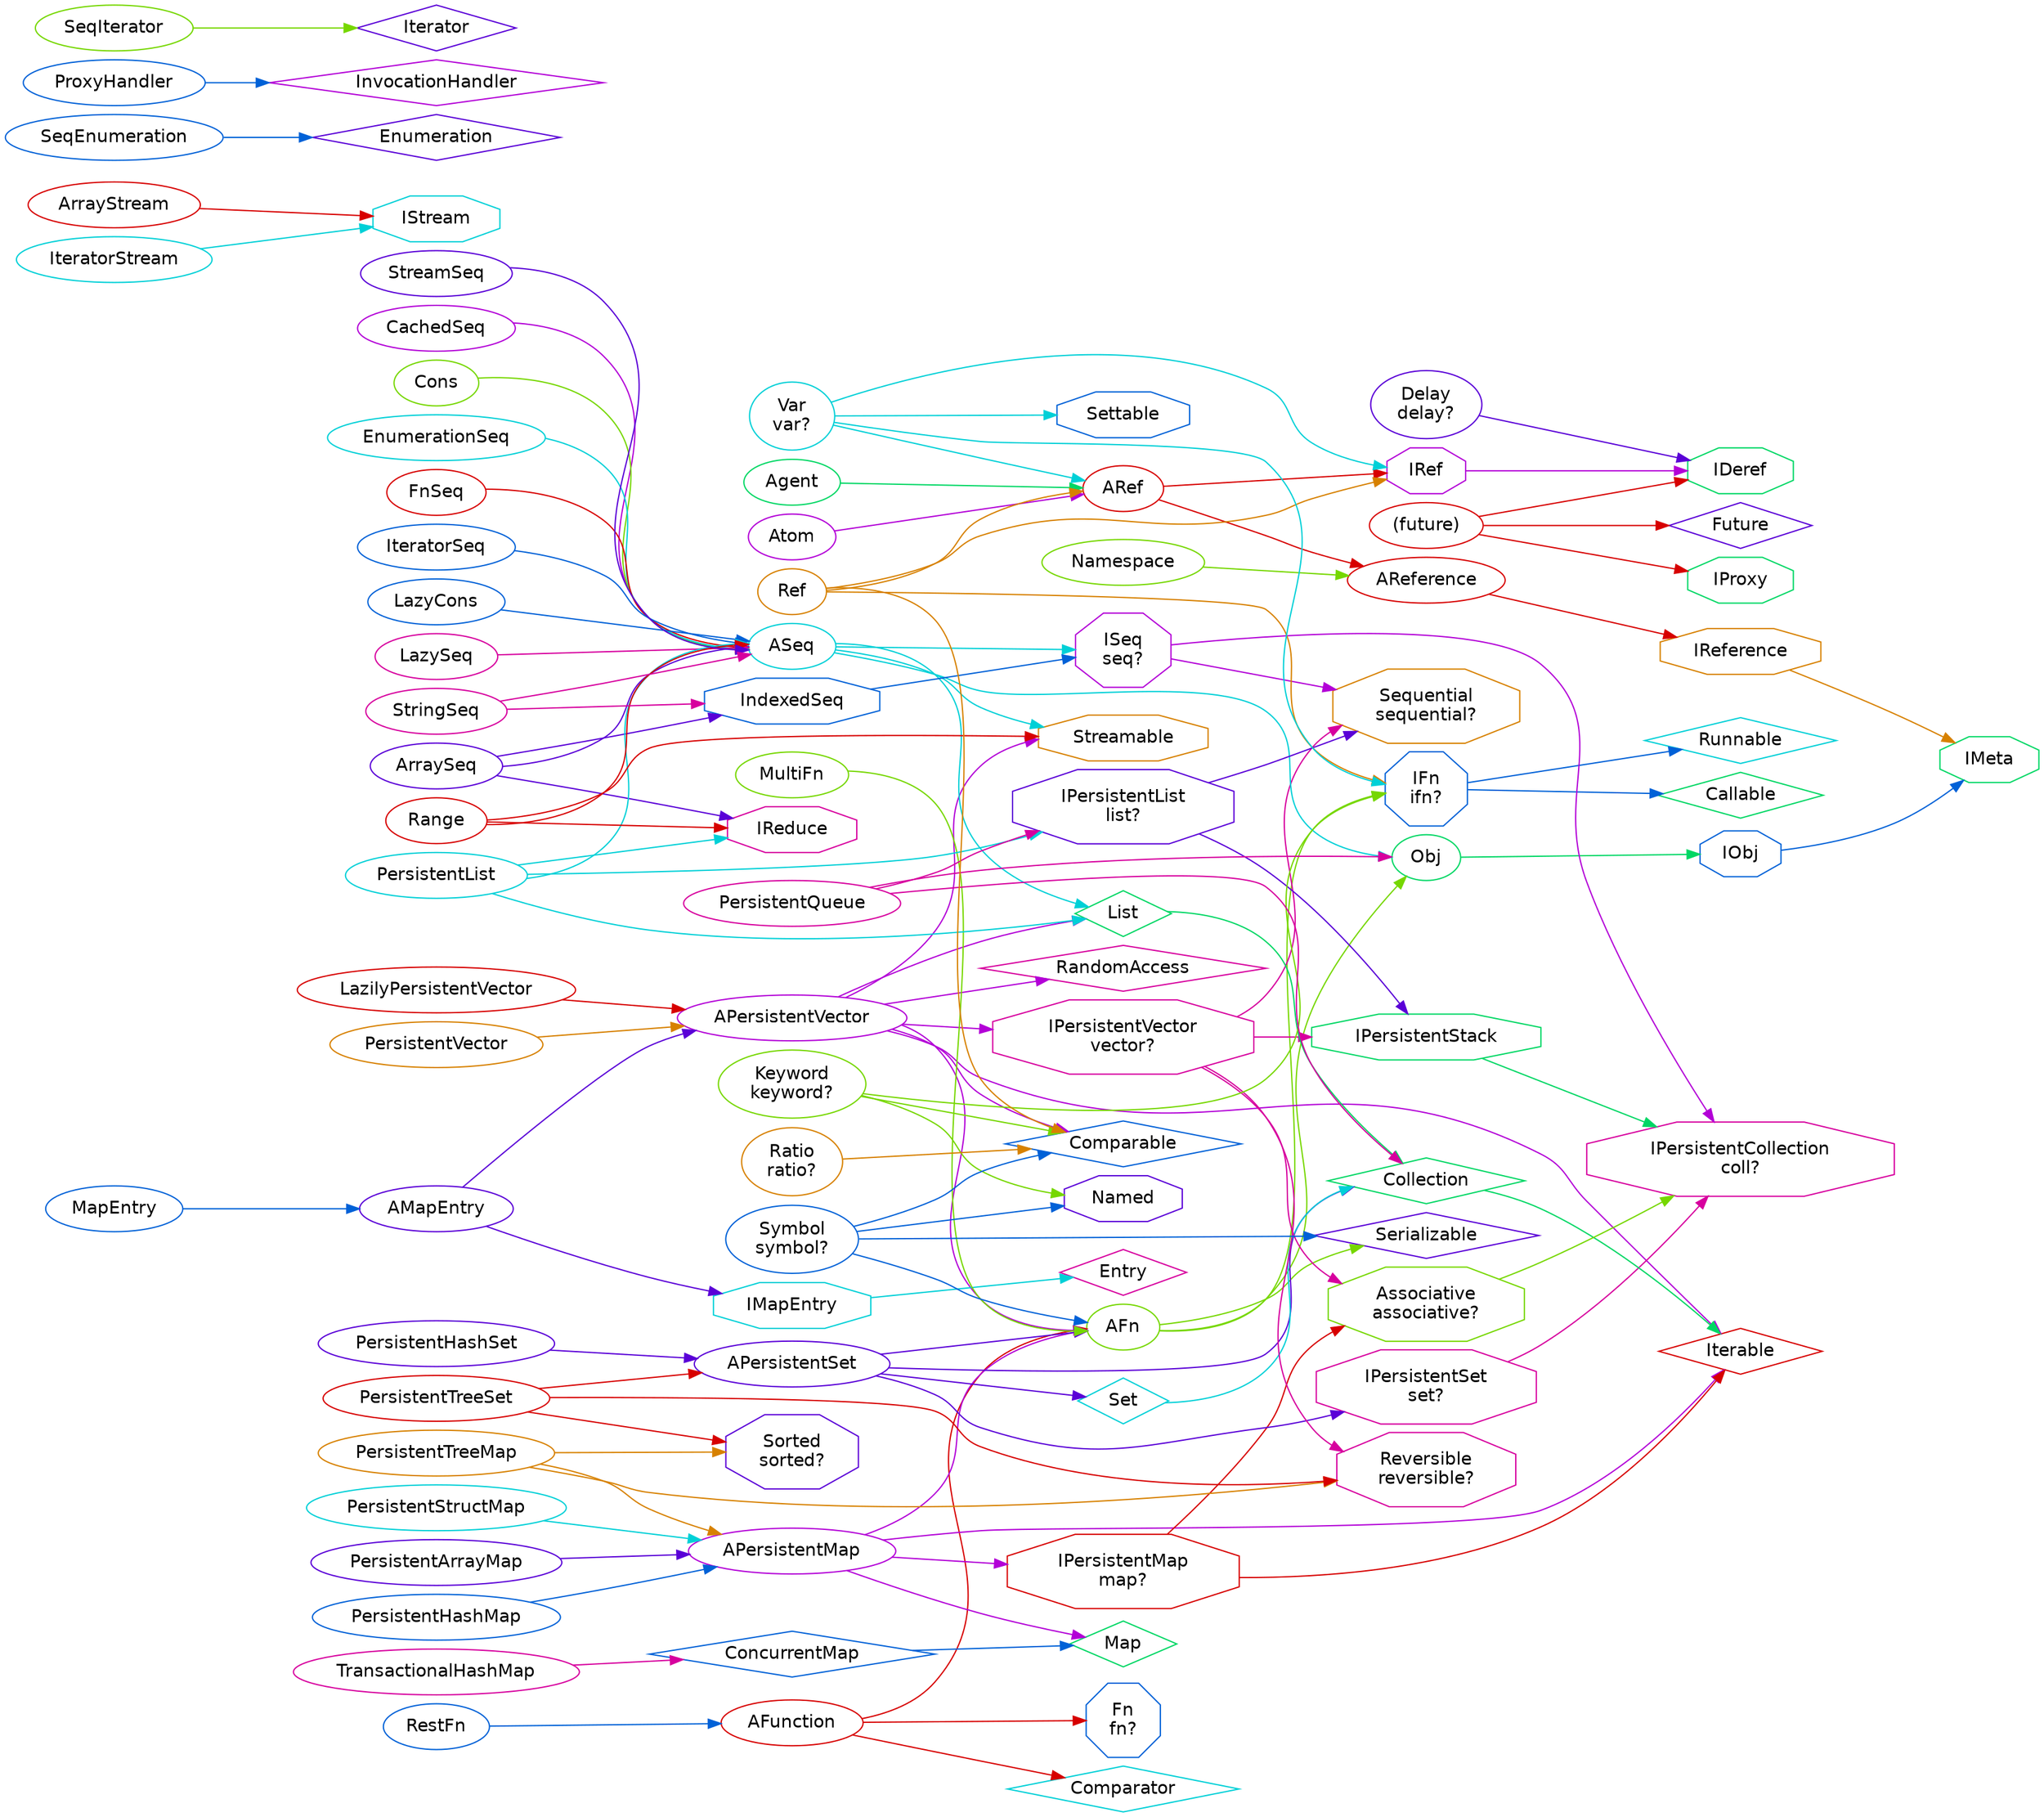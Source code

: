digraph {
  rankdir=LR;
  dpi=55;
  nodesep=0.10;
  node[ fontname=Helvetica shape=box ];
  "class clojure.lang.AFn" [ label="AFn" color="#76d700" shape="oval"];
  "class clojure.lang.AFn" -> "class clojure.lang.Obj" [ color="#76d700" ];
  "class clojure.lang.AFn" -> "interface clojure.lang.IFn" [ color="#76d700" ];
  "class clojure.lang.AFn" -> "interface java.io.Serializable" [ color="#76d700" ];
  "class clojure.lang.AFunction" [ label="AFunction" color="#d70000" shape="oval"];
  "class clojure.lang.AFunction" -> "class clojure.lang.AFn" [ color="#d70000" ];
  "class clojure.lang.AFunction" -> "interface java.util.Comparator" [ color="#d70000" ];
  "class clojure.lang.AFunction" -> "interface clojure.lang.Fn" [ color="#d70000" ];
  "class clojure.lang.AMapEntry" [ label="AMapEntry" color="#5a00d7" shape="oval"];
  "class clojure.lang.AMapEntry" -> "class clojure.lang.APersistentVector" [ color="#5a00d7" ];
  "class clojure.lang.AMapEntry" -> "interface clojure.lang.IMapEntry" [ color="#5a00d7" ];
  "class clojure.lang.APersistentMap" [ label="APersistentMap" color="#b300d7" shape="oval"];
  "class clojure.lang.APersistentMap" -> "class clojure.lang.AFn" [ color="#b300d7" ];
  "class clojure.lang.APersistentMap" -> "interface clojure.lang.IPersistentMap" [ color="#b300d7" ];
  "class clojure.lang.APersistentMap" -> "interface java.util.Map" [ color="#b300d7" ];
  "class clojure.lang.APersistentMap" -> "interface java.lang.Iterable" [ color="#b300d7" ];
  "class clojure.lang.APersistentSet" [ label="APersistentSet" color="#5a00d7" shape="oval"];
  "class clojure.lang.APersistentSet" -> "class clojure.lang.AFn" [ color="#5a00d7" ];
  "class clojure.lang.APersistentSet" -> "interface clojure.lang.IPersistentSet" [ color="#5a00d7" ];
  "class clojure.lang.APersistentSet" -> "interface java.util.Collection" [ color="#5a00d7" ];
  "class clojure.lang.APersistentSet" -> "interface java.util.Set" [ color="#5a00d7" ];
  "class clojure.lang.APersistentVector" [ label="APersistentVector" color="#b300d7" shape="oval"];
  "class clojure.lang.APersistentVector" -> "class clojure.lang.AFn" [ color="#b300d7" ];
  "class clojure.lang.APersistentVector" -> "interface clojure.lang.IPersistentVector" [ color="#b300d7" ];
  "class clojure.lang.APersistentVector" -> "interface java.lang.Iterable" [ color="#b300d7" ];
  "class clojure.lang.APersistentVector" -> "interface java.util.List" [ color="#b300d7" ];
  "class clojure.lang.APersistentVector" -> "interface java.util.RandomAccess" [ color="#b300d7" ];
  "class clojure.lang.APersistentVector" -> "interface java.lang.Comparable" [ color="#b300d7" ];
  "class clojure.lang.APersistentVector" -> "interface clojure.lang.Streamable" [ color="#b300d7" ];
  "class clojure.lang.ARef" [ label="ARef" color="#d70000" shape="oval"];
  "class clojure.lang.ARef" -> "class clojure.lang.AReference" [ color="#d70000" ];
  "class clojure.lang.ARef" -> "interface clojure.lang.IRef" [ color="#d70000" ];
  "class clojure.lang.AReference" [ label="AReference" color="#d70000" shape="oval"];
  "class clojure.lang.AReference" -> "interface clojure.lang.IReference" [ color="#d70000" ];
  "class clojure.lang.ASeq" [ label="ASeq" color="#00d0d7" shape="oval"];
  "class clojure.lang.ASeq" -> "class clojure.lang.Obj" [ color="#00d0d7" ];
  "class clojure.lang.ASeq" -> "interface clojure.lang.ISeq" [ color="#00d0d7" ];
  "class clojure.lang.ASeq" -> "interface java.util.List" [ color="#00d0d7" ];
  "class clojure.lang.ASeq" -> "interface clojure.lang.Streamable" [ color="#00d0d7" ];
  "class clojure.lang.Agent" [ label="Agent" color="#00d764" shape="oval"];
  "class clojure.lang.Agent" -> "class clojure.lang.ARef" [ color="#00d764" ];
  "class clojure.lang.ArraySeq" [ label="ArraySeq" color="#5a00d7" shape="oval"];
  "class clojure.lang.ArraySeq" -> "class clojure.lang.ASeq" [ color="#5a00d7" ];
  "class clojure.lang.ArraySeq" -> "interface clojure.lang.IndexedSeq" [ color="#5a00d7" ];
  "class clojure.lang.ArraySeq" -> "interface clojure.lang.IReduce" [ color="#5a00d7" ];
  "class clojure.lang.ArrayStream" [ label="ArrayStream" color="#d70000" shape="oval"];
  "class clojure.lang.ArrayStream" -> "interface clojure.lang.IStream" [ color="#d70000" ];
  "interface clojure.lang.Associative" [ label="Associative\nassociative?" color="#76d700" shape="octagon"];
  "interface clojure.lang.Associative" -> "interface clojure.lang.IPersistentCollection" [ color="#76d700" ];
  "class clojure.lang.Atom" [ label="Atom" color="#b300d7" shape="oval"];
  "class clojure.lang.Atom" -> "class clojure.lang.ARef" [ color="#b300d7" ];
  "class clojure.lang.CachedSeq" [ label="CachedSeq" color="#b300d7" shape="oval"];
  "class clojure.lang.CachedSeq" -> "class clojure.lang.ASeq" [ color="#b300d7" ];
  "interface java.util.concurrent.Callable" [ label="Callable" color="#00d764" shape="diamond"];
  "interface java.util.Collection" [ label="Collection" color="#00d764" shape="diamond"];
  "interface java.util.Collection" -> "interface java.lang.Iterable" [ color="#00d764" ];
  "interface java.lang.Comparable" [ label="Comparable" color="#0061d7" shape="diamond"];
  "interface java.util.Comparator" [ label="Comparator" color="#00d0d7" shape="diamond"];
  "interface java.util.concurrent.ConcurrentMap" [ label="ConcurrentMap" color="#0061d7" shape="diamond"];
  "interface java.util.concurrent.ConcurrentMap" -> "interface java.util.Map" [ color="#0061d7" ];
  "class clojure.lang.Cons" [ label="Cons" color="#76d700" shape="oval"];
  "class clojure.lang.Cons" -> "class clojure.lang.ASeq" [ color="#76d700" ];
  "class clojure.lang.Delay" [ label="Delay\ndelay?" color="#5a00d7" shape="oval"];
  "class clojure.lang.Delay" -> "interface clojure.lang.IDeref" [ color="#5a00d7" ];
  "interface java.util.Map$Entry" [ label="Entry" color="#d7009e" shape="diamond"];
  "interface java.util.Enumeration" [ label="Enumeration" color="#5a00d7" shape="diamond"];
  "class clojure.lang.EnumerationSeq" [ label="EnumerationSeq" color="#00d0d7" shape="oval"];
  "class clojure.lang.EnumerationSeq" -> "class clojure.lang.ASeq" [ color="#00d0d7" ];
  "interface clojure.lang.Fn" [ label="Fn\nfn?" color="#0061d7" shape="octagon"];
  "class clojure.lang.FnSeq" [ label="FnSeq" color="#d70000" shape="oval"];
  "class clojure.lang.FnSeq" -> "class clojure.lang.ASeq" [ color="#d70000" ];
  "interface java.util.concurrent.Future" [ label="Future" color="#5a00d7" shape="diamond"];
  "interface clojure.lang.IDeref" [ label="IDeref" color="#00d764" shape="octagon"];
  "interface clojure.lang.IFn" [ label="IFn\nifn?" color="#0061d7" shape="octagon"];
  "interface clojure.lang.IFn" -> "interface java.util.concurrent.Callable" [ color="#0061d7" ];
  "interface clojure.lang.IFn" -> "interface java.lang.Runnable" [ color="#0061d7" ];
  "interface clojure.lang.IMapEntry" [ label="IMapEntry" color="#00d0d7" shape="octagon"];
  "interface clojure.lang.IMapEntry" -> "interface java.util.Map$Entry" [ color="#00d0d7" ];
  "interface clojure.lang.IMeta" [ label="IMeta" color="#00d764" shape="octagon"];
  "interface clojure.lang.IObj" [ label="IObj" color="#0061d7" shape="octagon"];
  "interface clojure.lang.IObj" -> "interface clojure.lang.IMeta" [ color="#0061d7" ];
  "interface clojure.lang.IPersistentCollection" [ label="IPersistentCollection\ncoll?" color="#d7009e" shape="octagon"];
  "interface clojure.lang.IPersistentList" [ label="IPersistentList\nlist?" color="#5a00d7" shape="octagon"];
  "interface clojure.lang.IPersistentList" -> "interface clojure.lang.Sequential" [ color="#5a00d7" ];
  "interface clojure.lang.IPersistentList" -> "interface clojure.lang.IPersistentStack" [ color="#5a00d7" ];
  "interface clojure.lang.IPersistentMap" [ label="IPersistentMap\nmap?" color="#d70000" shape="octagon"];
  "interface clojure.lang.IPersistentMap" -> "interface java.lang.Iterable" [ color="#d70000" ];
  "interface clojure.lang.IPersistentMap" -> "interface clojure.lang.Associative" [ color="#d70000" ];
  "interface clojure.lang.IPersistentSet" [ label="IPersistentSet\nset?" color="#d7009e" shape="octagon"];
  "interface clojure.lang.IPersistentSet" -> "interface clojure.lang.IPersistentCollection" [ color="#d7009e" ];
  "interface clojure.lang.IPersistentStack" [ label="IPersistentStack" color="#00d764" shape="octagon"];
  "interface clojure.lang.IPersistentStack" -> "interface clojure.lang.IPersistentCollection" [ color="#00d764" ];
  "interface clojure.lang.IPersistentVector" [ label="IPersistentVector\nvector?" color="#d7009e" shape="octagon"];
  "interface clojure.lang.IPersistentVector" -> "interface clojure.lang.Associative" [ color="#d7009e" ];
  "interface clojure.lang.IPersistentVector" -> "interface clojure.lang.Sequential" [ color="#d7009e" ];
  "interface clojure.lang.IPersistentVector" -> "interface clojure.lang.IPersistentStack" [ color="#d7009e" ];
  "interface clojure.lang.IPersistentVector" -> "interface clojure.lang.Reversible" [ color="#d7009e" ];
  "interface clojure.lang.IProxy" [ label="IProxy" color="#00d764" shape="octagon"];
  "interface clojure.lang.IReduce" [ label="IReduce" color="#d7009e" shape="octagon"];
  "interface clojure.lang.IRef" [ label="IRef" color="#b300d7" shape="octagon"];
  "interface clojure.lang.IRef" -> "interface clojure.lang.IDeref" [ color="#b300d7" ];
  "interface clojure.lang.IReference" [ label="IReference" color="#d78100" shape="octagon"];
  "interface clojure.lang.IReference" -> "interface clojure.lang.IMeta" [ color="#d78100" ];
  "interface clojure.lang.ISeq" [ label="ISeq\nseq?" color="#b300d7" shape="octagon"];
  "interface clojure.lang.ISeq" -> "interface clojure.lang.IPersistentCollection" [ color="#b300d7" ];
  "interface clojure.lang.ISeq" -> "interface clojure.lang.Sequential" [ color="#b300d7" ];
  "interface clojure.lang.IStream" [ label="IStream" color="#00d0d7" shape="octagon"];
  "interface clojure.lang.IndexedSeq" [ label="IndexedSeq" color="#0061d7" shape="octagon"];
  "interface clojure.lang.IndexedSeq" -> "interface clojure.lang.ISeq" [ color="#0061d7" ];
  "interface java.lang.reflect.InvocationHandler" [ label="InvocationHandler" color="#b300d7" shape="diamond"];
  "interface java.lang.Iterable" [ label="Iterable" color="#d70000" shape="diamond"];
  "interface java.util.Iterator" [ label="Iterator" color="#5a00d7" shape="diamond"];
  "class clojure.lang.IteratorSeq" [ label="IteratorSeq" color="#0061d7" shape="oval"];
  "class clojure.lang.IteratorSeq" -> "class clojure.lang.ASeq" [ color="#0061d7" ];
  "class clojure.lang.IteratorStream" [ label="IteratorStream" color="#00d0d7" shape="oval"];
  "class clojure.lang.IteratorStream" -> "interface clojure.lang.IStream" [ color="#00d0d7" ];
  "class clojure.lang.Keyword" [ label="Keyword\nkeyword?" color="#76d700" shape="oval"];
  "class clojure.lang.Keyword" -> "interface clojure.lang.IFn" [ color="#76d700" ];
  "class clojure.lang.Keyword" -> "interface java.lang.Comparable" [ color="#76d700" ];
  "class clojure.lang.Keyword" -> "interface clojure.lang.Named" [ color="#76d700" ];
  "class clojure.lang.LazilyPersistentVector" [ label="LazilyPersistentVector" color="#d70000" shape="oval"];
  "class clojure.lang.LazilyPersistentVector" -> "class clojure.lang.APersistentVector" [ color="#d70000" ];
  "class clojure.lang.LazyCons" [ label="LazyCons" color="#0061d7" shape="oval"];
  "class clojure.lang.LazyCons" -> "class clojure.lang.ASeq" [ color="#0061d7" ];
  "class clojure.lang.LazySeq" [ label="LazySeq" color="#d7009e" shape="oval"];
  "class clojure.lang.LazySeq" -> "class clojure.lang.ASeq" [ color="#d7009e" ];
  "interface java.util.List" [ label="List" color="#00d764" shape="diamond"];
  "interface java.util.List" -> "interface java.util.Collection" [ color="#00d764" ];
  "interface java.util.Map" [ label="Map" color="#00d764" shape="diamond"];
  "class clojure.lang.MapEntry" [ label="MapEntry" color="#0061d7" shape="oval"];
  "class clojure.lang.MapEntry" -> "class clojure.lang.AMapEntry" [ color="#0061d7" ];
  "class clojure.lang.MultiFn" [ label="MultiFn" color="#76d700" shape="oval"];
  "class clojure.lang.MultiFn" -> "class clojure.lang.AFn" [ color="#76d700" ];
  "interface clojure.lang.Named" [ label="Named" color="#5a00d7" shape="octagon"];
  "class clojure.lang.Namespace" [ label="Namespace" color="#76d700" shape="oval"];
  "class clojure.lang.Namespace" -> "class clojure.lang.AReference" [ color="#76d700" ];
  "class clojure.lang.Obj" [ label="Obj" color="#00d764" shape="oval"];
  "class clojure.lang.Obj" -> "interface clojure.lang.IObj" [ color="#00d764" ];
  "class clojure.proxy.java.lang.Object$Future$IDeref" [ label="(future)" color="#d70000" shape="oval"];
  "class clojure.proxy.java.lang.Object$Future$IDeref" -> "interface clojure.lang.IProxy" [ color="#d70000" ];
  "class clojure.proxy.java.lang.Object$Future$IDeref" -> "interface clojure.lang.IDeref" [ color="#d70000" ];
  "class clojure.proxy.java.lang.Object$Future$IDeref" -> "interface java.util.concurrent.Future" [ color="#d70000" ];
  "class clojure.lang.PersistentArrayMap" [ label="PersistentArrayMap" color="#5a00d7" shape="oval"];
  "class clojure.lang.PersistentArrayMap" -> "class clojure.lang.APersistentMap" [ color="#5a00d7" ];
  "class clojure.lang.PersistentHashMap" [ label="PersistentHashMap" color="#0061d7" shape="oval"];
  "class clojure.lang.PersistentHashMap" -> "class clojure.lang.APersistentMap" [ color="#0061d7" ];
  "class clojure.lang.PersistentHashSet" [ label="PersistentHashSet" color="#5a00d7" shape="oval"];
  "class clojure.lang.PersistentHashSet" -> "class clojure.lang.APersistentSet" [ color="#5a00d7" ];
  "class clojure.lang.PersistentList" [ label="PersistentList" color="#00d0d7" shape="oval"];
  "class clojure.lang.PersistentList" -> "class clojure.lang.ASeq" [ color="#00d0d7" ];
  "class clojure.lang.PersistentList" -> "interface clojure.lang.IPersistentList" [ color="#00d0d7" ];
  "class clojure.lang.PersistentList" -> "interface clojure.lang.IReduce" [ color="#00d0d7" ];
  "class clojure.lang.PersistentList" -> "interface java.util.List" [ color="#00d0d7" ];
  "class clojure.lang.PersistentQueue" [ label="PersistentQueue" color="#d7009e" shape="oval"];
  "class clojure.lang.PersistentQueue" -> "class clojure.lang.Obj" [ color="#d7009e" ];
  "class clojure.lang.PersistentQueue" -> "interface clojure.lang.IPersistentList" [ color="#d7009e" ];
  "class clojure.lang.PersistentQueue" -> "interface java.util.Collection" [ color="#d7009e" ];
  "class clojure.lang.PersistentStructMap" [ label="PersistentStructMap" color="#00d0d7" shape="oval"];
  "class clojure.lang.PersistentStructMap" -> "class clojure.lang.APersistentMap" [ color="#00d0d7" ];
  "class clojure.lang.PersistentTreeMap" [ label="PersistentTreeMap" color="#d78100" shape="oval"];
  "class clojure.lang.PersistentTreeMap" -> "class clojure.lang.APersistentMap" [ color="#d78100" ];
  "class clojure.lang.PersistentTreeMap" -> "interface clojure.lang.Reversible" [ color="#d78100" ];
  "class clojure.lang.PersistentTreeMap" -> "interface clojure.lang.Sorted" [ color="#d78100" ];
  "class clojure.lang.PersistentTreeSet" [ label="PersistentTreeSet" color="#d70000" shape="oval"];
  "class clojure.lang.PersistentTreeSet" -> "class clojure.lang.APersistentSet" [ color="#d70000" ];
  "class clojure.lang.PersistentTreeSet" -> "interface clojure.lang.Reversible" [ color="#d70000" ];
  "class clojure.lang.PersistentTreeSet" -> "interface clojure.lang.Sorted" [ color="#d70000" ];
  "class clojure.lang.PersistentVector" [ label="PersistentVector" color="#d78100" shape="oval"];
  "class clojure.lang.PersistentVector" -> "class clojure.lang.APersistentVector" [ color="#d78100" ];
  "class clojure.lang.ProxyHandler" [ label="ProxyHandler" color="#0061d7" shape="oval"];
  "class clojure.lang.ProxyHandler" -> "interface java.lang.reflect.InvocationHandler" [ color="#0061d7" ];
  "interface java.util.RandomAccess" [ label="RandomAccess" color="#d7009e" shape="diamond"];
  "class clojure.lang.Range" [ label="Range" color="#d70000" shape="oval"];
  "class clojure.lang.Range" -> "class clojure.lang.ASeq" [ color="#d70000" ];
  "class clojure.lang.Range" -> "interface clojure.lang.IReduce" [ color="#d70000" ];
  "class clojure.lang.Range" -> "interface clojure.lang.Streamable" [ color="#d70000" ];
  "class clojure.lang.Ratio" [ label="Ratio\nratio?" color="#d78100" shape="oval"];
  "class clojure.lang.Ratio" -> "interface java.lang.Comparable" [ color="#d78100" ];
  "class clojure.lang.Ref" [ label="Ref" color="#d78100" shape="oval"];
  "class clojure.lang.Ref" -> "class clojure.lang.ARef" [ color="#d78100" ];
  "class clojure.lang.Ref" -> "interface clojure.lang.IFn" [ color="#d78100" ];
  "class clojure.lang.Ref" -> "interface java.lang.Comparable" [ color="#d78100" ];
  "class clojure.lang.Ref" -> "interface clojure.lang.IRef" [ color="#d78100" ];
  "class clojure.lang.RestFn" [ label="RestFn" color="#0061d7" shape="oval"];
  "class clojure.lang.RestFn" -> "class clojure.lang.AFunction" [ color="#0061d7" ];
  "interface clojure.lang.Reversible" [ label="Reversible\nreversible?" color="#d7009e" shape="octagon"];
  "interface java.lang.Runnable" [ label="Runnable" color="#00d0d7" shape="diamond"];
  "class clojure.lang.SeqEnumeration" [ label="SeqEnumeration" color="#0061d7" shape="oval"];
  "class clojure.lang.SeqEnumeration" -> "interface java.util.Enumeration" [ color="#0061d7" ];
  "class clojure.lang.SeqIterator" [ label="SeqIterator" color="#76d700" shape="oval"];
  "class clojure.lang.SeqIterator" -> "interface java.util.Iterator" [ color="#76d700" ];
  "interface clojure.lang.Sequential" [ label="Sequential\nsequential?" color="#d78100" shape="octagon"];
  "interface java.io.Serializable" [ label="Serializable" color="#5a00d7" shape="diamond"];
  "interface java.util.Set" [ label="Set" color="#00d0d7" shape="diamond"];
  "interface java.util.Set" -> "interface java.util.Collection" [ color="#00d0d7" ];
  "interface clojure.lang.Settable" [ label="Settable" color="#0061d7" shape="octagon"];
  "interface clojure.lang.Sorted" [ label="Sorted\nsorted?" color="#5a00d7" shape="octagon"];
  "class clojure.lang.StreamSeq" [ label="StreamSeq" color="#5a00d7" shape="oval"];
  "class clojure.lang.StreamSeq" -> "class clojure.lang.ASeq" [ color="#5a00d7" ];
  "interface clojure.lang.Streamable" [ label="Streamable" color="#d78100" shape="octagon"];
  "class clojure.lang.StringSeq" [ label="StringSeq" color="#d7009e" shape="oval"];
  "class clojure.lang.StringSeq" -> "class clojure.lang.ASeq" [ color="#d7009e" ];
  "class clojure.lang.StringSeq" -> "interface clojure.lang.IndexedSeq" [ color="#d7009e" ];
  "class clojure.lang.Symbol" [ label="Symbol\nsymbol?" color="#0061d7" shape="oval"];
  "class clojure.lang.Symbol" -> "class clojure.lang.AFn" [ color="#0061d7" ];
  "class clojure.lang.Symbol" -> "interface java.lang.Comparable" [ color="#0061d7" ];
  "class clojure.lang.Symbol" -> "interface clojure.lang.Named" [ color="#0061d7" ];
  "class clojure.lang.Symbol" -> "interface java.io.Serializable" [ color="#0061d7" ];
  "class clojure.lang.TransactionalHashMap" [ label="TransactionalHashMap" color="#d7009e" shape="oval"];
  "class clojure.lang.TransactionalHashMap" -> "interface java.util.concurrent.ConcurrentMap" [ color="#d7009e" ];
  "class clojure.lang.Var" [ label="Var\nvar?" color="#00d0d7" shape="oval"];
  "class clojure.lang.Var" -> "class clojure.lang.ARef" [ color="#00d0d7" ];
  "class clojure.lang.Var" -> "interface clojure.lang.IFn" [ color="#00d0d7" ];
  "class clojure.lang.Var" -> "interface clojure.lang.IRef" [ color="#00d0d7" ];
  "class clojure.lang.Var" -> "interface clojure.lang.Settable" [ color="#00d0d7" ];
}
